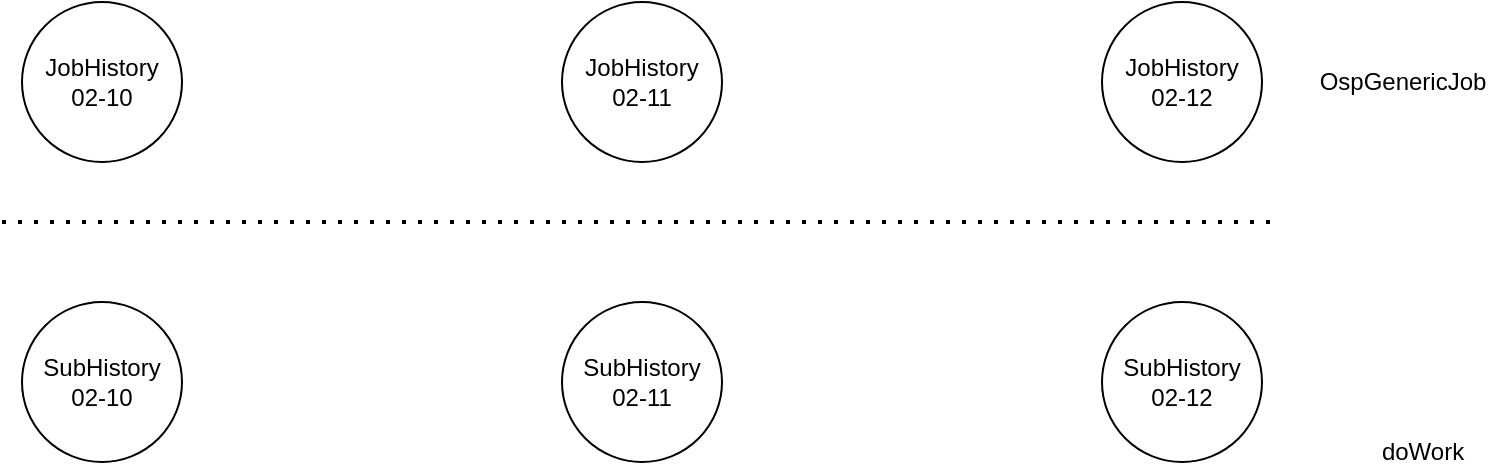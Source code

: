 <mxfile version="16.5.6" type="github">
  <diagram id="vuYvmgYbJ-c0nTtxZ2DZ" name="Page-1">
    <mxGraphModel dx="2062" dy="1122" grid="1" gridSize="10" guides="1" tooltips="1" connect="1" arrows="1" fold="1" page="1" pageScale="1" pageWidth="850" pageHeight="1100" math="0" shadow="0">
      <root>
        <mxCell id="0" />
        <mxCell id="1" parent="0" />
        <mxCell id="T2gHljznmlCYLtyOfOVh-1" value="JobHistory&lt;br&gt;02-10" style="ellipse;whiteSpace=wrap;html=1;aspect=fixed;" vertex="1" parent="1">
          <mxGeometry x="90" y="330" width="80" height="80" as="geometry" />
        </mxCell>
        <mxCell id="T2gHljznmlCYLtyOfOVh-2" value="JobHistory&lt;br&gt;02-11" style="ellipse;whiteSpace=wrap;html=1;aspect=fixed;" vertex="1" parent="1">
          <mxGeometry x="360" y="330" width="80" height="80" as="geometry" />
        </mxCell>
        <mxCell id="T2gHljznmlCYLtyOfOVh-3" value="" style="endArrow=none;dashed=1;html=1;dashPattern=1 3;strokeWidth=2;rounded=0;" edge="1" parent="1">
          <mxGeometry width="50" height="50" relative="1" as="geometry">
            <mxPoint x="80" y="440" as="sourcePoint" />
            <mxPoint x="720" y="440" as="targetPoint" />
          </mxGeometry>
        </mxCell>
        <mxCell id="T2gHljznmlCYLtyOfOVh-4" value="JobHistory&lt;br&gt;02-12" style="ellipse;whiteSpace=wrap;html=1;aspect=fixed;" vertex="1" parent="1">
          <mxGeometry x="630" y="330" width="80" height="80" as="geometry" />
        </mxCell>
        <mxCell id="T2gHljznmlCYLtyOfOVh-9" value="OspGenericJob" style="text;html=1;align=center;verticalAlign=middle;resizable=0;points=[];autosize=1;strokeColor=none;fillColor=none;" vertex="1" parent="1">
          <mxGeometry x="730" y="360" width="100" height="20" as="geometry" />
        </mxCell>
        <mxCell id="T2gHljznmlCYLtyOfOVh-10" value="doWork" style="text;html=1;align=center;verticalAlign=middle;resizable=0;points=[];autosize=1;strokeColor=none;fillColor=none;" vertex="1" parent="1">
          <mxGeometry x="760" y="545" width="60" height="20" as="geometry" />
        </mxCell>
        <mxCell id="T2gHljznmlCYLtyOfOVh-11" value="SubHistory&lt;br&gt;02-10" style="ellipse;whiteSpace=wrap;html=1;aspect=fixed;" vertex="1" parent="1">
          <mxGeometry x="90" y="480" width="80" height="80" as="geometry" />
        </mxCell>
        <mxCell id="T2gHljznmlCYLtyOfOVh-12" value="SubHistory&lt;br&gt;02-11" style="ellipse;whiteSpace=wrap;html=1;aspect=fixed;" vertex="1" parent="1">
          <mxGeometry x="360" y="480" width="80" height="80" as="geometry" />
        </mxCell>
        <mxCell id="T2gHljznmlCYLtyOfOVh-13" value="SubHistory&lt;br&gt;02-12" style="ellipse;whiteSpace=wrap;html=1;aspect=fixed;" vertex="1" parent="1">
          <mxGeometry x="630" y="480" width="80" height="80" as="geometry" />
        </mxCell>
      </root>
    </mxGraphModel>
  </diagram>
</mxfile>
